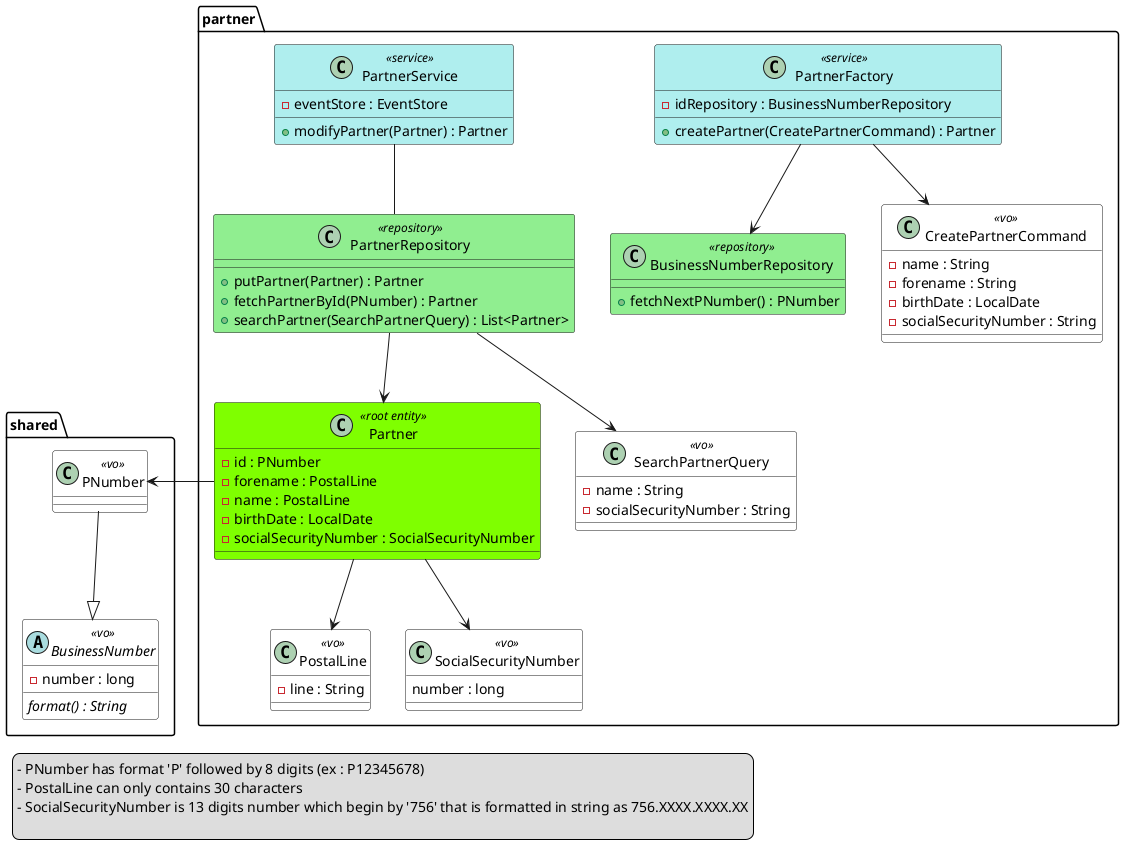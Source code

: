 @startuml
skinparam class {
    BackgroundColor<<root entity>> #chartreuse
    BackgroundColor<<entity>> #DodgerBlue
    FontColor<<entity>> #Linen
    AttributeFontColor<<entity>> #Linen
    StereotypeFontColor<<entity>> #Linen
    BackgroundColor<<vo>> #White
    BackgroundColor<<service>> #PaleTurquoise
    BackgroundColor<<repository>> #lightgreen
}

package partner {
    class PartnerFactory <<service>> {
        - idRepository : BusinessNumberRepository
        + createPartner(CreatePartnerCommand) : Partner
    }
    class BusinessNumberRepository <<repository>> {
        + fetchNextPNumber() : PNumber
    }
    class PartnerService <<service>> {
        - eventStore : EventStore
        + modifyPartner(Partner) : Partner
    }
    class PartnerRepository <<repository>> {
        + putPartner(Partner) : Partner
        + fetchPartnerById(PNumber) : Partner
        + searchPartner(SearchPartnerQuery) : List<Partner>
    }
    class CreatePartnerCommand <<vo>> {
        - name : String
        - forename : String
        - birthDate : LocalDate
        - socialSecurityNumber : String
    }
    class SearchPartnerQuery <<vo>> {
        - name : String
        - socialSecurityNumber : String
    }
    class Partner <<root entity>> {
        - id : PNumber
        - forename : PostalLine
        - name : PostalLine
        - birthDate : LocalDate
        - socialSecurityNumber : SocialSecurityNumber
    }
    class PostalLine <<vo>> {
        - line : String
    }
    class SocialSecurityNumber <<vo>> {
        number : long
    }
    PartnerService -- PartnerRepository

    PartnerFactory --> BusinessNumberRepository
    PartnerFactory --> CreatePartnerCommand

    PartnerRepository --> Partner
    PartnerRepository --> SearchPartnerQuery

    Partner --> PostalLine
    Partner --> SocialSecurityNumber
}

package shared {
    class PNumber <<vo>>

    abstract BusinessNumber <<vo>> {
        - number : long
        {abstract} format() : String
    }

    PNumber --|> BusinessNumber
}

Partner -left-> PNumber

legend left
- PNumber has format 'P' followed by 8 digits (ex : P12345678)
- PostalLine can only contains 30 characters
- SocialSecurityNumber is 13 digits number which begin by '756' that is formatted in string as 756.XXXX.XXXX.XX

end legend

@enduml